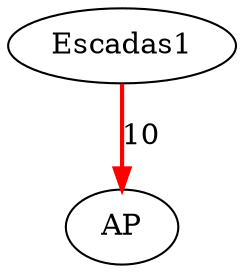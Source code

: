 digraph G {
  "Escadas1" [label="Escadas1"];
  "AP" [label="AP"];
  "Escadas1" -> "AP" [label="10", color=red, penwidth=2.0];
}
